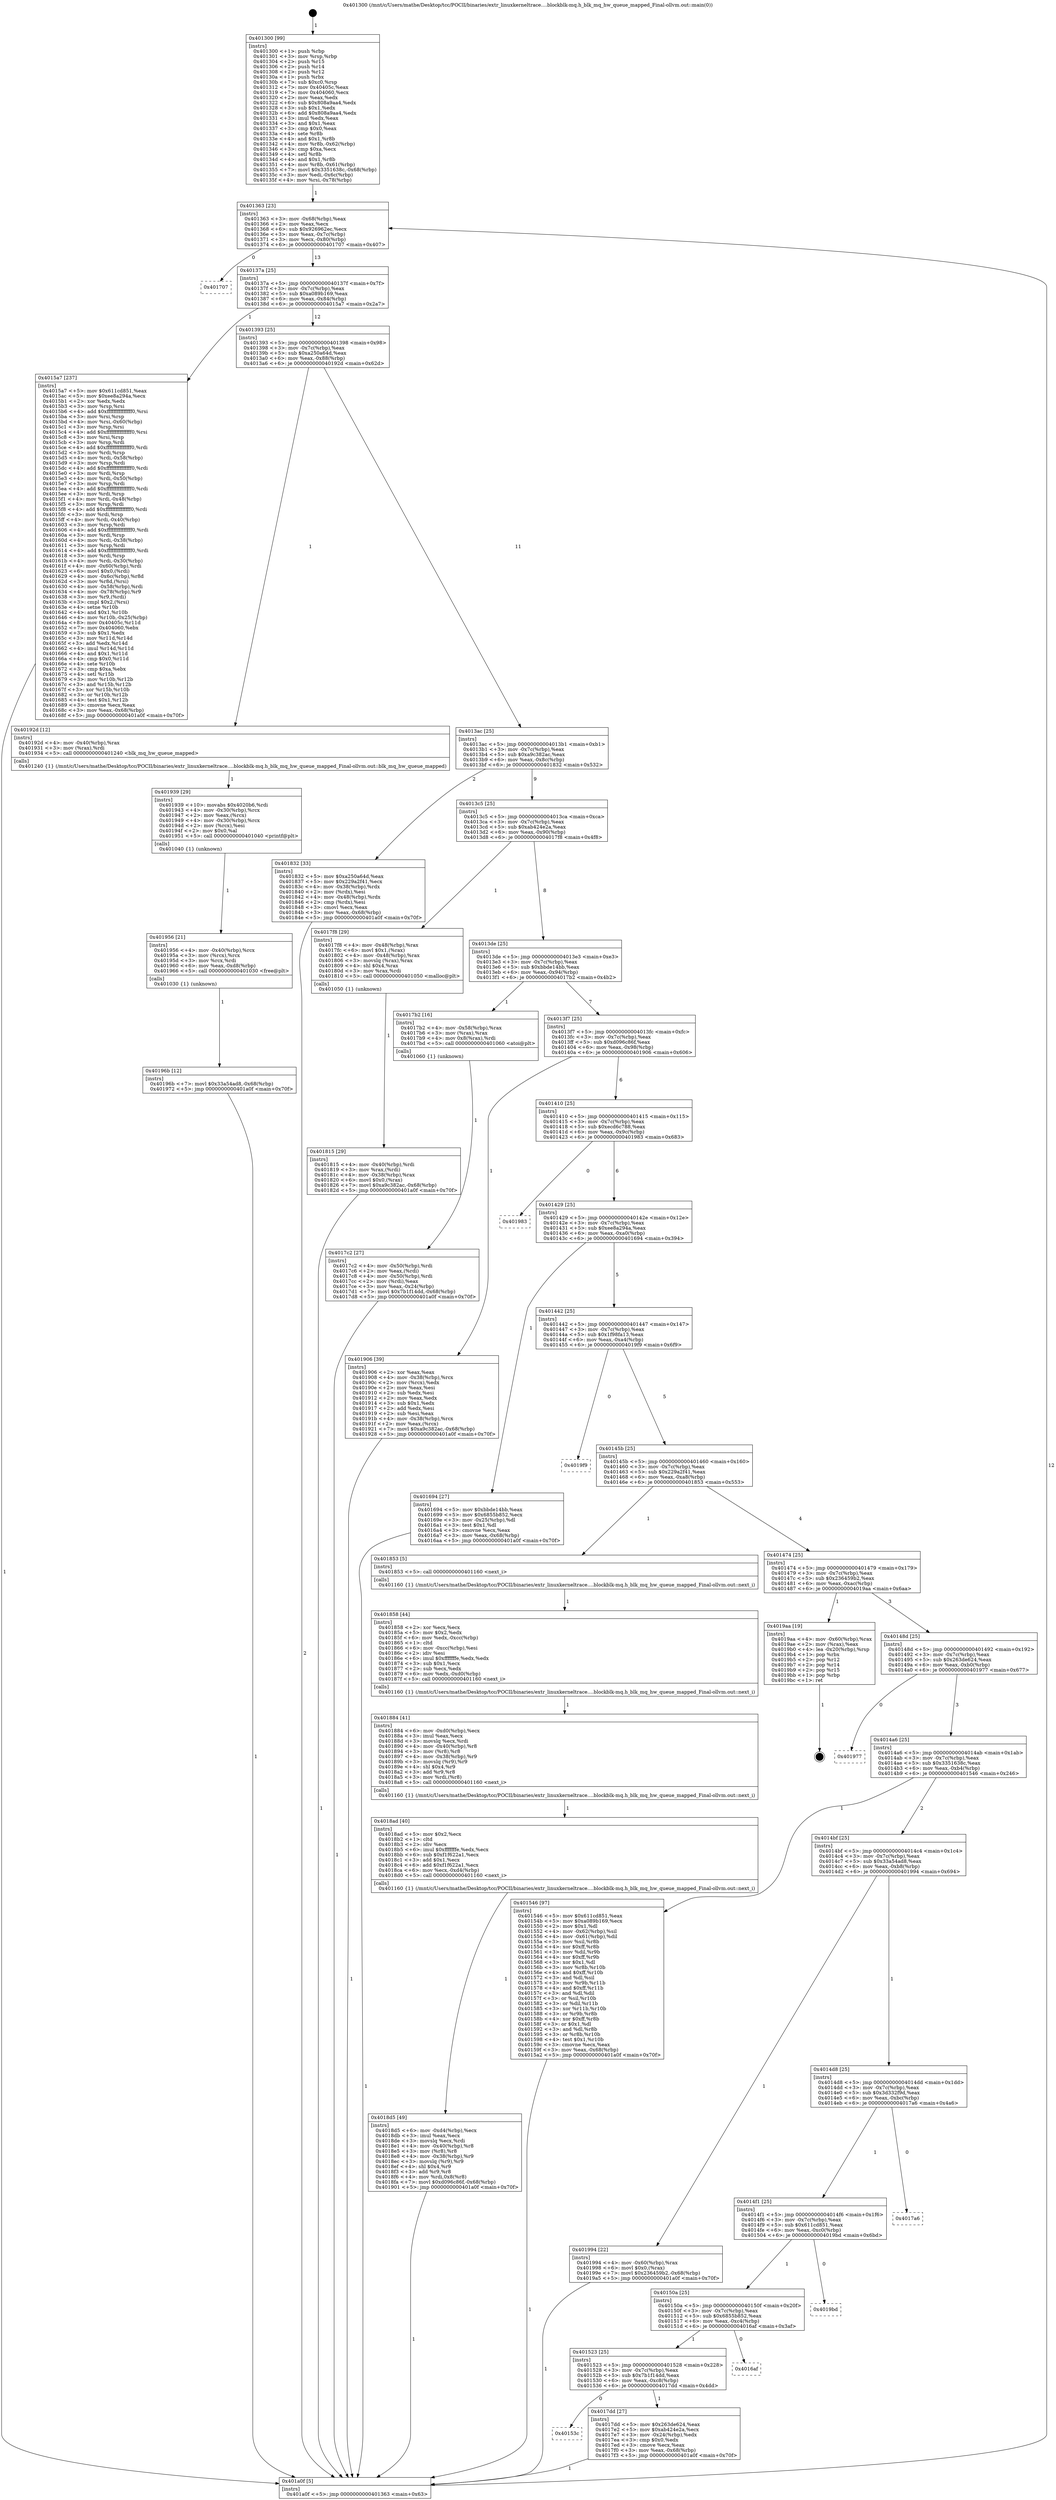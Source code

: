 digraph "0x401300" {
  label = "0x401300 (/mnt/c/Users/mathe/Desktop/tcc/POCII/binaries/extr_linuxkerneltrace....blockblk-mq.h_blk_mq_hw_queue_mapped_Final-ollvm.out::main(0))"
  labelloc = "t"
  node[shape=record]

  Entry [label="",width=0.3,height=0.3,shape=circle,fillcolor=black,style=filled]
  "0x401363" [label="{
     0x401363 [23]\l
     | [instrs]\l
     &nbsp;&nbsp;0x401363 \<+3\>: mov -0x68(%rbp),%eax\l
     &nbsp;&nbsp;0x401366 \<+2\>: mov %eax,%ecx\l
     &nbsp;&nbsp;0x401368 \<+6\>: sub $0x926962ec,%ecx\l
     &nbsp;&nbsp;0x40136e \<+3\>: mov %eax,-0x7c(%rbp)\l
     &nbsp;&nbsp;0x401371 \<+3\>: mov %ecx,-0x80(%rbp)\l
     &nbsp;&nbsp;0x401374 \<+6\>: je 0000000000401707 \<main+0x407\>\l
  }"]
  "0x401707" [label="{
     0x401707\l
  }", style=dashed]
  "0x40137a" [label="{
     0x40137a [25]\l
     | [instrs]\l
     &nbsp;&nbsp;0x40137a \<+5\>: jmp 000000000040137f \<main+0x7f\>\l
     &nbsp;&nbsp;0x40137f \<+3\>: mov -0x7c(%rbp),%eax\l
     &nbsp;&nbsp;0x401382 \<+5\>: sub $0xa089b169,%eax\l
     &nbsp;&nbsp;0x401387 \<+6\>: mov %eax,-0x84(%rbp)\l
     &nbsp;&nbsp;0x40138d \<+6\>: je 00000000004015a7 \<main+0x2a7\>\l
  }"]
  Exit [label="",width=0.3,height=0.3,shape=circle,fillcolor=black,style=filled,peripheries=2]
  "0x4015a7" [label="{
     0x4015a7 [237]\l
     | [instrs]\l
     &nbsp;&nbsp;0x4015a7 \<+5\>: mov $0x611cd851,%eax\l
     &nbsp;&nbsp;0x4015ac \<+5\>: mov $0xee8a294a,%ecx\l
     &nbsp;&nbsp;0x4015b1 \<+2\>: xor %edx,%edx\l
     &nbsp;&nbsp;0x4015b3 \<+3\>: mov %rsp,%rsi\l
     &nbsp;&nbsp;0x4015b6 \<+4\>: add $0xfffffffffffffff0,%rsi\l
     &nbsp;&nbsp;0x4015ba \<+3\>: mov %rsi,%rsp\l
     &nbsp;&nbsp;0x4015bd \<+4\>: mov %rsi,-0x60(%rbp)\l
     &nbsp;&nbsp;0x4015c1 \<+3\>: mov %rsp,%rsi\l
     &nbsp;&nbsp;0x4015c4 \<+4\>: add $0xfffffffffffffff0,%rsi\l
     &nbsp;&nbsp;0x4015c8 \<+3\>: mov %rsi,%rsp\l
     &nbsp;&nbsp;0x4015cb \<+3\>: mov %rsp,%rdi\l
     &nbsp;&nbsp;0x4015ce \<+4\>: add $0xfffffffffffffff0,%rdi\l
     &nbsp;&nbsp;0x4015d2 \<+3\>: mov %rdi,%rsp\l
     &nbsp;&nbsp;0x4015d5 \<+4\>: mov %rdi,-0x58(%rbp)\l
     &nbsp;&nbsp;0x4015d9 \<+3\>: mov %rsp,%rdi\l
     &nbsp;&nbsp;0x4015dc \<+4\>: add $0xfffffffffffffff0,%rdi\l
     &nbsp;&nbsp;0x4015e0 \<+3\>: mov %rdi,%rsp\l
     &nbsp;&nbsp;0x4015e3 \<+4\>: mov %rdi,-0x50(%rbp)\l
     &nbsp;&nbsp;0x4015e7 \<+3\>: mov %rsp,%rdi\l
     &nbsp;&nbsp;0x4015ea \<+4\>: add $0xfffffffffffffff0,%rdi\l
     &nbsp;&nbsp;0x4015ee \<+3\>: mov %rdi,%rsp\l
     &nbsp;&nbsp;0x4015f1 \<+4\>: mov %rdi,-0x48(%rbp)\l
     &nbsp;&nbsp;0x4015f5 \<+3\>: mov %rsp,%rdi\l
     &nbsp;&nbsp;0x4015f8 \<+4\>: add $0xfffffffffffffff0,%rdi\l
     &nbsp;&nbsp;0x4015fc \<+3\>: mov %rdi,%rsp\l
     &nbsp;&nbsp;0x4015ff \<+4\>: mov %rdi,-0x40(%rbp)\l
     &nbsp;&nbsp;0x401603 \<+3\>: mov %rsp,%rdi\l
     &nbsp;&nbsp;0x401606 \<+4\>: add $0xfffffffffffffff0,%rdi\l
     &nbsp;&nbsp;0x40160a \<+3\>: mov %rdi,%rsp\l
     &nbsp;&nbsp;0x40160d \<+4\>: mov %rdi,-0x38(%rbp)\l
     &nbsp;&nbsp;0x401611 \<+3\>: mov %rsp,%rdi\l
     &nbsp;&nbsp;0x401614 \<+4\>: add $0xfffffffffffffff0,%rdi\l
     &nbsp;&nbsp;0x401618 \<+3\>: mov %rdi,%rsp\l
     &nbsp;&nbsp;0x40161b \<+4\>: mov %rdi,-0x30(%rbp)\l
     &nbsp;&nbsp;0x40161f \<+4\>: mov -0x60(%rbp),%rdi\l
     &nbsp;&nbsp;0x401623 \<+6\>: movl $0x0,(%rdi)\l
     &nbsp;&nbsp;0x401629 \<+4\>: mov -0x6c(%rbp),%r8d\l
     &nbsp;&nbsp;0x40162d \<+3\>: mov %r8d,(%rsi)\l
     &nbsp;&nbsp;0x401630 \<+4\>: mov -0x58(%rbp),%rdi\l
     &nbsp;&nbsp;0x401634 \<+4\>: mov -0x78(%rbp),%r9\l
     &nbsp;&nbsp;0x401638 \<+3\>: mov %r9,(%rdi)\l
     &nbsp;&nbsp;0x40163b \<+3\>: cmpl $0x2,(%rsi)\l
     &nbsp;&nbsp;0x40163e \<+4\>: setne %r10b\l
     &nbsp;&nbsp;0x401642 \<+4\>: and $0x1,%r10b\l
     &nbsp;&nbsp;0x401646 \<+4\>: mov %r10b,-0x25(%rbp)\l
     &nbsp;&nbsp;0x40164a \<+8\>: mov 0x40405c,%r11d\l
     &nbsp;&nbsp;0x401652 \<+7\>: mov 0x404060,%ebx\l
     &nbsp;&nbsp;0x401659 \<+3\>: sub $0x1,%edx\l
     &nbsp;&nbsp;0x40165c \<+3\>: mov %r11d,%r14d\l
     &nbsp;&nbsp;0x40165f \<+3\>: add %edx,%r14d\l
     &nbsp;&nbsp;0x401662 \<+4\>: imul %r14d,%r11d\l
     &nbsp;&nbsp;0x401666 \<+4\>: and $0x1,%r11d\l
     &nbsp;&nbsp;0x40166a \<+4\>: cmp $0x0,%r11d\l
     &nbsp;&nbsp;0x40166e \<+4\>: sete %r10b\l
     &nbsp;&nbsp;0x401672 \<+3\>: cmp $0xa,%ebx\l
     &nbsp;&nbsp;0x401675 \<+4\>: setl %r15b\l
     &nbsp;&nbsp;0x401679 \<+3\>: mov %r10b,%r12b\l
     &nbsp;&nbsp;0x40167c \<+3\>: and %r15b,%r12b\l
     &nbsp;&nbsp;0x40167f \<+3\>: xor %r15b,%r10b\l
     &nbsp;&nbsp;0x401682 \<+3\>: or %r10b,%r12b\l
     &nbsp;&nbsp;0x401685 \<+4\>: test $0x1,%r12b\l
     &nbsp;&nbsp;0x401689 \<+3\>: cmovne %ecx,%eax\l
     &nbsp;&nbsp;0x40168c \<+3\>: mov %eax,-0x68(%rbp)\l
     &nbsp;&nbsp;0x40168f \<+5\>: jmp 0000000000401a0f \<main+0x70f\>\l
  }"]
  "0x401393" [label="{
     0x401393 [25]\l
     | [instrs]\l
     &nbsp;&nbsp;0x401393 \<+5\>: jmp 0000000000401398 \<main+0x98\>\l
     &nbsp;&nbsp;0x401398 \<+3\>: mov -0x7c(%rbp),%eax\l
     &nbsp;&nbsp;0x40139b \<+5\>: sub $0xa250a64d,%eax\l
     &nbsp;&nbsp;0x4013a0 \<+6\>: mov %eax,-0x88(%rbp)\l
     &nbsp;&nbsp;0x4013a6 \<+6\>: je 000000000040192d \<main+0x62d\>\l
  }"]
  "0x40196b" [label="{
     0x40196b [12]\l
     | [instrs]\l
     &nbsp;&nbsp;0x40196b \<+7\>: movl $0x33a54ad8,-0x68(%rbp)\l
     &nbsp;&nbsp;0x401972 \<+5\>: jmp 0000000000401a0f \<main+0x70f\>\l
  }"]
  "0x40192d" [label="{
     0x40192d [12]\l
     | [instrs]\l
     &nbsp;&nbsp;0x40192d \<+4\>: mov -0x40(%rbp),%rax\l
     &nbsp;&nbsp;0x401931 \<+3\>: mov (%rax),%rdi\l
     &nbsp;&nbsp;0x401934 \<+5\>: call 0000000000401240 \<blk_mq_hw_queue_mapped\>\l
     | [calls]\l
     &nbsp;&nbsp;0x401240 \{1\} (/mnt/c/Users/mathe/Desktop/tcc/POCII/binaries/extr_linuxkerneltrace....blockblk-mq.h_blk_mq_hw_queue_mapped_Final-ollvm.out::blk_mq_hw_queue_mapped)\l
  }"]
  "0x4013ac" [label="{
     0x4013ac [25]\l
     | [instrs]\l
     &nbsp;&nbsp;0x4013ac \<+5\>: jmp 00000000004013b1 \<main+0xb1\>\l
     &nbsp;&nbsp;0x4013b1 \<+3\>: mov -0x7c(%rbp),%eax\l
     &nbsp;&nbsp;0x4013b4 \<+5\>: sub $0xa9c382ac,%eax\l
     &nbsp;&nbsp;0x4013b9 \<+6\>: mov %eax,-0x8c(%rbp)\l
     &nbsp;&nbsp;0x4013bf \<+6\>: je 0000000000401832 \<main+0x532\>\l
  }"]
  "0x401956" [label="{
     0x401956 [21]\l
     | [instrs]\l
     &nbsp;&nbsp;0x401956 \<+4\>: mov -0x40(%rbp),%rcx\l
     &nbsp;&nbsp;0x40195a \<+3\>: mov (%rcx),%rcx\l
     &nbsp;&nbsp;0x40195d \<+3\>: mov %rcx,%rdi\l
     &nbsp;&nbsp;0x401960 \<+6\>: mov %eax,-0xd8(%rbp)\l
     &nbsp;&nbsp;0x401966 \<+5\>: call 0000000000401030 \<free@plt\>\l
     | [calls]\l
     &nbsp;&nbsp;0x401030 \{1\} (unknown)\l
  }"]
  "0x401832" [label="{
     0x401832 [33]\l
     | [instrs]\l
     &nbsp;&nbsp;0x401832 \<+5\>: mov $0xa250a64d,%eax\l
     &nbsp;&nbsp;0x401837 \<+5\>: mov $0x229a2f41,%ecx\l
     &nbsp;&nbsp;0x40183c \<+4\>: mov -0x38(%rbp),%rdx\l
     &nbsp;&nbsp;0x401840 \<+2\>: mov (%rdx),%esi\l
     &nbsp;&nbsp;0x401842 \<+4\>: mov -0x48(%rbp),%rdx\l
     &nbsp;&nbsp;0x401846 \<+2\>: cmp (%rdx),%esi\l
     &nbsp;&nbsp;0x401848 \<+3\>: cmovl %ecx,%eax\l
     &nbsp;&nbsp;0x40184b \<+3\>: mov %eax,-0x68(%rbp)\l
     &nbsp;&nbsp;0x40184e \<+5\>: jmp 0000000000401a0f \<main+0x70f\>\l
  }"]
  "0x4013c5" [label="{
     0x4013c5 [25]\l
     | [instrs]\l
     &nbsp;&nbsp;0x4013c5 \<+5\>: jmp 00000000004013ca \<main+0xca\>\l
     &nbsp;&nbsp;0x4013ca \<+3\>: mov -0x7c(%rbp),%eax\l
     &nbsp;&nbsp;0x4013cd \<+5\>: sub $0xab424e2a,%eax\l
     &nbsp;&nbsp;0x4013d2 \<+6\>: mov %eax,-0x90(%rbp)\l
     &nbsp;&nbsp;0x4013d8 \<+6\>: je 00000000004017f8 \<main+0x4f8\>\l
  }"]
  "0x401939" [label="{
     0x401939 [29]\l
     | [instrs]\l
     &nbsp;&nbsp;0x401939 \<+10\>: movabs $0x4020b6,%rdi\l
     &nbsp;&nbsp;0x401943 \<+4\>: mov -0x30(%rbp),%rcx\l
     &nbsp;&nbsp;0x401947 \<+2\>: mov %eax,(%rcx)\l
     &nbsp;&nbsp;0x401949 \<+4\>: mov -0x30(%rbp),%rcx\l
     &nbsp;&nbsp;0x40194d \<+2\>: mov (%rcx),%esi\l
     &nbsp;&nbsp;0x40194f \<+2\>: mov $0x0,%al\l
     &nbsp;&nbsp;0x401951 \<+5\>: call 0000000000401040 \<printf@plt\>\l
     | [calls]\l
     &nbsp;&nbsp;0x401040 \{1\} (unknown)\l
  }"]
  "0x4017f8" [label="{
     0x4017f8 [29]\l
     | [instrs]\l
     &nbsp;&nbsp;0x4017f8 \<+4\>: mov -0x48(%rbp),%rax\l
     &nbsp;&nbsp;0x4017fc \<+6\>: movl $0x1,(%rax)\l
     &nbsp;&nbsp;0x401802 \<+4\>: mov -0x48(%rbp),%rax\l
     &nbsp;&nbsp;0x401806 \<+3\>: movslq (%rax),%rax\l
     &nbsp;&nbsp;0x401809 \<+4\>: shl $0x4,%rax\l
     &nbsp;&nbsp;0x40180d \<+3\>: mov %rax,%rdi\l
     &nbsp;&nbsp;0x401810 \<+5\>: call 0000000000401050 \<malloc@plt\>\l
     | [calls]\l
     &nbsp;&nbsp;0x401050 \{1\} (unknown)\l
  }"]
  "0x4013de" [label="{
     0x4013de [25]\l
     | [instrs]\l
     &nbsp;&nbsp;0x4013de \<+5\>: jmp 00000000004013e3 \<main+0xe3\>\l
     &nbsp;&nbsp;0x4013e3 \<+3\>: mov -0x7c(%rbp),%eax\l
     &nbsp;&nbsp;0x4013e6 \<+5\>: sub $0xbbde14bb,%eax\l
     &nbsp;&nbsp;0x4013eb \<+6\>: mov %eax,-0x94(%rbp)\l
     &nbsp;&nbsp;0x4013f1 \<+6\>: je 00000000004017b2 \<main+0x4b2\>\l
  }"]
  "0x4018d5" [label="{
     0x4018d5 [49]\l
     | [instrs]\l
     &nbsp;&nbsp;0x4018d5 \<+6\>: mov -0xd4(%rbp),%ecx\l
     &nbsp;&nbsp;0x4018db \<+3\>: imul %eax,%ecx\l
     &nbsp;&nbsp;0x4018de \<+3\>: movslq %ecx,%rdi\l
     &nbsp;&nbsp;0x4018e1 \<+4\>: mov -0x40(%rbp),%r8\l
     &nbsp;&nbsp;0x4018e5 \<+3\>: mov (%r8),%r8\l
     &nbsp;&nbsp;0x4018e8 \<+4\>: mov -0x38(%rbp),%r9\l
     &nbsp;&nbsp;0x4018ec \<+3\>: movslq (%r9),%r9\l
     &nbsp;&nbsp;0x4018ef \<+4\>: shl $0x4,%r9\l
     &nbsp;&nbsp;0x4018f3 \<+3\>: add %r9,%r8\l
     &nbsp;&nbsp;0x4018f6 \<+4\>: mov %rdi,0x8(%r8)\l
     &nbsp;&nbsp;0x4018fa \<+7\>: movl $0xd096c86f,-0x68(%rbp)\l
     &nbsp;&nbsp;0x401901 \<+5\>: jmp 0000000000401a0f \<main+0x70f\>\l
  }"]
  "0x4017b2" [label="{
     0x4017b2 [16]\l
     | [instrs]\l
     &nbsp;&nbsp;0x4017b2 \<+4\>: mov -0x58(%rbp),%rax\l
     &nbsp;&nbsp;0x4017b6 \<+3\>: mov (%rax),%rax\l
     &nbsp;&nbsp;0x4017b9 \<+4\>: mov 0x8(%rax),%rdi\l
     &nbsp;&nbsp;0x4017bd \<+5\>: call 0000000000401060 \<atoi@plt\>\l
     | [calls]\l
     &nbsp;&nbsp;0x401060 \{1\} (unknown)\l
  }"]
  "0x4013f7" [label="{
     0x4013f7 [25]\l
     | [instrs]\l
     &nbsp;&nbsp;0x4013f7 \<+5\>: jmp 00000000004013fc \<main+0xfc\>\l
     &nbsp;&nbsp;0x4013fc \<+3\>: mov -0x7c(%rbp),%eax\l
     &nbsp;&nbsp;0x4013ff \<+5\>: sub $0xd096c86f,%eax\l
     &nbsp;&nbsp;0x401404 \<+6\>: mov %eax,-0x98(%rbp)\l
     &nbsp;&nbsp;0x40140a \<+6\>: je 0000000000401906 \<main+0x606\>\l
  }"]
  "0x4018ad" [label="{
     0x4018ad [40]\l
     | [instrs]\l
     &nbsp;&nbsp;0x4018ad \<+5\>: mov $0x2,%ecx\l
     &nbsp;&nbsp;0x4018b2 \<+1\>: cltd\l
     &nbsp;&nbsp;0x4018b3 \<+2\>: idiv %ecx\l
     &nbsp;&nbsp;0x4018b5 \<+6\>: imul $0xfffffffe,%edx,%ecx\l
     &nbsp;&nbsp;0x4018bb \<+6\>: sub $0xf1f622a1,%ecx\l
     &nbsp;&nbsp;0x4018c1 \<+3\>: add $0x1,%ecx\l
     &nbsp;&nbsp;0x4018c4 \<+6\>: add $0xf1f622a1,%ecx\l
     &nbsp;&nbsp;0x4018ca \<+6\>: mov %ecx,-0xd4(%rbp)\l
     &nbsp;&nbsp;0x4018d0 \<+5\>: call 0000000000401160 \<next_i\>\l
     | [calls]\l
     &nbsp;&nbsp;0x401160 \{1\} (/mnt/c/Users/mathe/Desktop/tcc/POCII/binaries/extr_linuxkerneltrace....blockblk-mq.h_blk_mq_hw_queue_mapped_Final-ollvm.out::next_i)\l
  }"]
  "0x401906" [label="{
     0x401906 [39]\l
     | [instrs]\l
     &nbsp;&nbsp;0x401906 \<+2\>: xor %eax,%eax\l
     &nbsp;&nbsp;0x401908 \<+4\>: mov -0x38(%rbp),%rcx\l
     &nbsp;&nbsp;0x40190c \<+2\>: mov (%rcx),%edx\l
     &nbsp;&nbsp;0x40190e \<+2\>: mov %eax,%esi\l
     &nbsp;&nbsp;0x401910 \<+2\>: sub %edx,%esi\l
     &nbsp;&nbsp;0x401912 \<+2\>: mov %eax,%edx\l
     &nbsp;&nbsp;0x401914 \<+3\>: sub $0x1,%edx\l
     &nbsp;&nbsp;0x401917 \<+2\>: add %edx,%esi\l
     &nbsp;&nbsp;0x401919 \<+2\>: sub %esi,%eax\l
     &nbsp;&nbsp;0x40191b \<+4\>: mov -0x38(%rbp),%rcx\l
     &nbsp;&nbsp;0x40191f \<+2\>: mov %eax,(%rcx)\l
     &nbsp;&nbsp;0x401921 \<+7\>: movl $0xa9c382ac,-0x68(%rbp)\l
     &nbsp;&nbsp;0x401928 \<+5\>: jmp 0000000000401a0f \<main+0x70f\>\l
  }"]
  "0x401410" [label="{
     0x401410 [25]\l
     | [instrs]\l
     &nbsp;&nbsp;0x401410 \<+5\>: jmp 0000000000401415 \<main+0x115\>\l
     &nbsp;&nbsp;0x401415 \<+3\>: mov -0x7c(%rbp),%eax\l
     &nbsp;&nbsp;0x401418 \<+5\>: sub $0xecd6c788,%eax\l
     &nbsp;&nbsp;0x40141d \<+6\>: mov %eax,-0x9c(%rbp)\l
     &nbsp;&nbsp;0x401423 \<+6\>: je 0000000000401983 \<main+0x683\>\l
  }"]
  "0x401884" [label="{
     0x401884 [41]\l
     | [instrs]\l
     &nbsp;&nbsp;0x401884 \<+6\>: mov -0xd0(%rbp),%ecx\l
     &nbsp;&nbsp;0x40188a \<+3\>: imul %eax,%ecx\l
     &nbsp;&nbsp;0x40188d \<+3\>: movslq %ecx,%rdi\l
     &nbsp;&nbsp;0x401890 \<+4\>: mov -0x40(%rbp),%r8\l
     &nbsp;&nbsp;0x401894 \<+3\>: mov (%r8),%r8\l
     &nbsp;&nbsp;0x401897 \<+4\>: mov -0x38(%rbp),%r9\l
     &nbsp;&nbsp;0x40189b \<+3\>: movslq (%r9),%r9\l
     &nbsp;&nbsp;0x40189e \<+4\>: shl $0x4,%r9\l
     &nbsp;&nbsp;0x4018a2 \<+3\>: add %r9,%r8\l
     &nbsp;&nbsp;0x4018a5 \<+3\>: mov %rdi,(%r8)\l
     &nbsp;&nbsp;0x4018a8 \<+5\>: call 0000000000401160 \<next_i\>\l
     | [calls]\l
     &nbsp;&nbsp;0x401160 \{1\} (/mnt/c/Users/mathe/Desktop/tcc/POCII/binaries/extr_linuxkerneltrace....blockblk-mq.h_blk_mq_hw_queue_mapped_Final-ollvm.out::next_i)\l
  }"]
  "0x401983" [label="{
     0x401983\l
  }", style=dashed]
  "0x401429" [label="{
     0x401429 [25]\l
     | [instrs]\l
     &nbsp;&nbsp;0x401429 \<+5\>: jmp 000000000040142e \<main+0x12e\>\l
     &nbsp;&nbsp;0x40142e \<+3\>: mov -0x7c(%rbp),%eax\l
     &nbsp;&nbsp;0x401431 \<+5\>: sub $0xee8a294a,%eax\l
     &nbsp;&nbsp;0x401436 \<+6\>: mov %eax,-0xa0(%rbp)\l
     &nbsp;&nbsp;0x40143c \<+6\>: je 0000000000401694 \<main+0x394\>\l
  }"]
  "0x401858" [label="{
     0x401858 [44]\l
     | [instrs]\l
     &nbsp;&nbsp;0x401858 \<+2\>: xor %ecx,%ecx\l
     &nbsp;&nbsp;0x40185a \<+5\>: mov $0x2,%edx\l
     &nbsp;&nbsp;0x40185f \<+6\>: mov %edx,-0xcc(%rbp)\l
     &nbsp;&nbsp;0x401865 \<+1\>: cltd\l
     &nbsp;&nbsp;0x401866 \<+6\>: mov -0xcc(%rbp),%esi\l
     &nbsp;&nbsp;0x40186c \<+2\>: idiv %esi\l
     &nbsp;&nbsp;0x40186e \<+6\>: imul $0xfffffffe,%edx,%edx\l
     &nbsp;&nbsp;0x401874 \<+3\>: sub $0x1,%ecx\l
     &nbsp;&nbsp;0x401877 \<+2\>: sub %ecx,%edx\l
     &nbsp;&nbsp;0x401879 \<+6\>: mov %edx,-0xd0(%rbp)\l
     &nbsp;&nbsp;0x40187f \<+5\>: call 0000000000401160 \<next_i\>\l
     | [calls]\l
     &nbsp;&nbsp;0x401160 \{1\} (/mnt/c/Users/mathe/Desktop/tcc/POCII/binaries/extr_linuxkerneltrace....blockblk-mq.h_blk_mq_hw_queue_mapped_Final-ollvm.out::next_i)\l
  }"]
  "0x401694" [label="{
     0x401694 [27]\l
     | [instrs]\l
     &nbsp;&nbsp;0x401694 \<+5\>: mov $0xbbde14bb,%eax\l
     &nbsp;&nbsp;0x401699 \<+5\>: mov $0x6855b852,%ecx\l
     &nbsp;&nbsp;0x40169e \<+3\>: mov -0x25(%rbp),%dl\l
     &nbsp;&nbsp;0x4016a1 \<+3\>: test $0x1,%dl\l
     &nbsp;&nbsp;0x4016a4 \<+3\>: cmovne %ecx,%eax\l
     &nbsp;&nbsp;0x4016a7 \<+3\>: mov %eax,-0x68(%rbp)\l
     &nbsp;&nbsp;0x4016aa \<+5\>: jmp 0000000000401a0f \<main+0x70f\>\l
  }"]
  "0x401442" [label="{
     0x401442 [25]\l
     | [instrs]\l
     &nbsp;&nbsp;0x401442 \<+5\>: jmp 0000000000401447 \<main+0x147\>\l
     &nbsp;&nbsp;0x401447 \<+3\>: mov -0x7c(%rbp),%eax\l
     &nbsp;&nbsp;0x40144a \<+5\>: sub $0x1f98fa13,%eax\l
     &nbsp;&nbsp;0x40144f \<+6\>: mov %eax,-0xa4(%rbp)\l
     &nbsp;&nbsp;0x401455 \<+6\>: je 00000000004019f9 \<main+0x6f9\>\l
  }"]
  "0x401815" [label="{
     0x401815 [29]\l
     | [instrs]\l
     &nbsp;&nbsp;0x401815 \<+4\>: mov -0x40(%rbp),%rdi\l
     &nbsp;&nbsp;0x401819 \<+3\>: mov %rax,(%rdi)\l
     &nbsp;&nbsp;0x40181c \<+4\>: mov -0x38(%rbp),%rax\l
     &nbsp;&nbsp;0x401820 \<+6\>: movl $0x0,(%rax)\l
     &nbsp;&nbsp;0x401826 \<+7\>: movl $0xa9c382ac,-0x68(%rbp)\l
     &nbsp;&nbsp;0x40182d \<+5\>: jmp 0000000000401a0f \<main+0x70f\>\l
  }"]
  "0x4019f9" [label="{
     0x4019f9\l
  }", style=dashed]
  "0x40145b" [label="{
     0x40145b [25]\l
     | [instrs]\l
     &nbsp;&nbsp;0x40145b \<+5\>: jmp 0000000000401460 \<main+0x160\>\l
     &nbsp;&nbsp;0x401460 \<+3\>: mov -0x7c(%rbp),%eax\l
     &nbsp;&nbsp;0x401463 \<+5\>: sub $0x229a2f41,%eax\l
     &nbsp;&nbsp;0x401468 \<+6\>: mov %eax,-0xa8(%rbp)\l
     &nbsp;&nbsp;0x40146e \<+6\>: je 0000000000401853 \<main+0x553\>\l
  }"]
  "0x40153c" [label="{
     0x40153c\l
  }", style=dashed]
  "0x401853" [label="{
     0x401853 [5]\l
     | [instrs]\l
     &nbsp;&nbsp;0x401853 \<+5\>: call 0000000000401160 \<next_i\>\l
     | [calls]\l
     &nbsp;&nbsp;0x401160 \{1\} (/mnt/c/Users/mathe/Desktop/tcc/POCII/binaries/extr_linuxkerneltrace....blockblk-mq.h_blk_mq_hw_queue_mapped_Final-ollvm.out::next_i)\l
  }"]
  "0x401474" [label="{
     0x401474 [25]\l
     | [instrs]\l
     &nbsp;&nbsp;0x401474 \<+5\>: jmp 0000000000401479 \<main+0x179\>\l
     &nbsp;&nbsp;0x401479 \<+3\>: mov -0x7c(%rbp),%eax\l
     &nbsp;&nbsp;0x40147c \<+5\>: sub $0x236459b2,%eax\l
     &nbsp;&nbsp;0x401481 \<+6\>: mov %eax,-0xac(%rbp)\l
     &nbsp;&nbsp;0x401487 \<+6\>: je 00000000004019aa \<main+0x6aa\>\l
  }"]
  "0x4017dd" [label="{
     0x4017dd [27]\l
     | [instrs]\l
     &nbsp;&nbsp;0x4017dd \<+5\>: mov $0x263de624,%eax\l
     &nbsp;&nbsp;0x4017e2 \<+5\>: mov $0xab424e2a,%ecx\l
     &nbsp;&nbsp;0x4017e7 \<+3\>: mov -0x24(%rbp),%edx\l
     &nbsp;&nbsp;0x4017ea \<+3\>: cmp $0x0,%edx\l
     &nbsp;&nbsp;0x4017ed \<+3\>: cmove %ecx,%eax\l
     &nbsp;&nbsp;0x4017f0 \<+3\>: mov %eax,-0x68(%rbp)\l
     &nbsp;&nbsp;0x4017f3 \<+5\>: jmp 0000000000401a0f \<main+0x70f\>\l
  }"]
  "0x4019aa" [label="{
     0x4019aa [19]\l
     | [instrs]\l
     &nbsp;&nbsp;0x4019aa \<+4\>: mov -0x60(%rbp),%rax\l
     &nbsp;&nbsp;0x4019ae \<+2\>: mov (%rax),%eax\l
     &nbsp;&nbsp;0x4019b0 \<+4\>: lea -0x20(%rbp),%rsp\l
     &nbsp;&nbsp;0x4019b4 \<+1\>: pop %rbx\l
     &nbsp;&nbsp;0x4019b5 \<+2\>: pop %r12\l
     &nbsp;&nbsp;0x4019b7 \<+2\>: pop %r14\l
     &nbsp;&nbsp;0x4019b9 \<+2\>: pop %r15\l
     &nbsp;&nbsp;0x4019bb \<+1\>: pop %rbp\l
     &nbsp;&nbsp;0x4019bc \<+1\>: ret\l
  }"]
  "0x40148d" [label="{
     0x40148d [25]\l
     | [instrs]\l
     &nbsp;&nbsp;0x40148d \<+5\>: jmp 0000000000401492 \<main+0x192\>\l
     &nbsp;&nbsp;0x401492 \<+3\>: mov -0x7c(%rbp),%eax\l
     &nbsp;&nbsp;0x401495 \<+5\>: sub $0x263de624,%eax\l
     &nbsp;&nbsp;0x40149a \<+6\>: mov %eax,-0xb0(%rbp)\l
     &nbsp;&nbsp;0x4014a0 \<+6\>: je 0000000000401977 \<main+0x677\>\l
  }"]
  "0x401523" [label="{
     0x401523 [25]\l
     | [instrs]\l
     &nbsp;&nbsp;0x401523 \<+5\>: jmp 0000000000401528 \<main+0x228\>\l
     &nbsp;&nbsp;0x401528 \<+3\>: mov -0x7c(%rbp),%eax\l
     &nbsp;&nbsp;0x40152b \<+5\>: sub $0x7b1f14dd,%eax\l
     &nbsp;&nbsp;0x401530 \<+6\>: mov %eax,-0xc8(%rbp)\l
     &nbsp;&nbsp;0x401536 \<+6\>: je 00000000004017dd \<main+0x4dd\>\l
  }"]
  "0x401977" [label="{
     0x401977\l
  }", style=dashed]
  "0x4014a6" [label="{
     0x4014a6 [25]\l
     | [instrs]\l
     &nbsp;&nbsp;0x4014a6 \<+5\>: jmp 00000000004014ab \<main+0x1ab\>\l
     &nbsp;&nbsp;0x4014ab \<+3\>: mov -0x7c(%rbp),%eax\l
     &nbsp;&nbsp;0x4014ae \<+5\>: sub $0x3351638c,%eax\l
     &nbsp;&nbsp;0x4014b3 \<+6\>: mov %eax,-0xb4(%rbp)\l
     &nbsp;&nbsp;0x4014b9 \<+6\>: je 0000000000401546 \<main+0x246\>\l
  }"]
  "0x4016af" [label="{
     0x4016af\l
  }", style=dashed]
  "0x401546" [label="{
     0x401546 [97]\l
     | [instrs]\l
     &nbsp;&nbsp;0x401546 \<+5\>: mov $0x611cd851,%eax\l
     &nbsp;&nbsp;0x40154b \<+5\>: mov $0xa089b169,%ecx\l
     &nbsp;&nbsp;0x401550 \<+2\>: mov $0x1,%dl\l
     &nbsp;&nbsp;0x401552 \<+4\>: mov -0x62(%rbp),%sil\l
     &nbsp;&nbsp;0x401556 \<+4\>: mov -0x61(%rbp),%dil\l
     &nbsp;&nbsp;0x40155a \<+3\>: mov %sil,%r8b\l
     &nbsp;&nbsp;0x40155d \<+4\>: xor $0xff,%r8b\l
     &nbsp;&nbsp;0x401561 \<+3\>: mov %dil,%r9b\l
     &nbsp;&nbsp;0x401564 \<+4\>: xor $0xff,%r9b\l
     &nbsp;&nbsp;0x401568 \<+3\>: xor $0x1,%dl\l
     &nbsp;&nbsp;0x40156b \<+3\>: mov %r8b,%r10b\l
     &nbsp;&nbsp;0x40156e \<+4\>: and $0xff,%r10b\l
     &nbsp;&nbsp;0x401572 \<+3\>: and %dl,%sil\l
     &nbsp;&nbsp;0x401575 \<+3\>: mov %r9b,%r11b\l
     &nbsp;&nbsp;0x401578 \<+4\>: and $0xff,%r11b\l
     &nbsp;&nbsp;0x40157c \<+3\>: and %dl,%dil\l
     &nbsp;&nbsp;0x40157f \<+3\>: or %sil,%r10b\l
     &nbsp;&nbsp;0x401582 \<+3\>: or %dil,%r11b\l
     &nbsp;&nbsp;0x401585 \<+3\>: xor %r11b,%r10b\l
     &nbsp;&nbsp;0x401588 \<+3\>: or %r9b,%r8b\l
     &nbsp;&nbsp;0x40158b \<+4\>: xor $0xff,%r8b\l
     &nbsp;&nbsp;0x40158f \<+3\>: or $0x1,%dl\l
     &nbsp;&nbsp;0x401592 \<+3\>: and %dl,%r8b\l
     &nbsp;&nbsp;0x401595 \<+3\>: or %r8b,%r10b\l
     &nbsp;&nbsp;0x401598 \<+4\>: test $0x1,%r10b\l
     &nbsp;&nbsp;0x40159c \<+3\>: cmovne %ecx,%eax\l
     &nbsp;&nbsp;0x40159f \<+3\>: mov %eax,-0x68(%rbp)\l
     &nbsp;&nbsp;0x4015a2 \<+5\>: jmp 0000000000401a0f \<main+0x70f\>\l
  }"]
  "0x4014bf" [label="{
     0x4014bf [25]\l
     | [instrs]\l
     &nbsp;&nbsp;0x4014bf \<+5\>: jmp 00000000004014c4 \<main+0x1c4\>\l
     &nbsp;&nbsp;0x4014c4 \<+3\>: mov -0x7c(%rbp),%eax\l
     &nbsp;&nbsp;0x4014c7 \<+5\>: sub $0x33a54ad8,%eax\l
     &nbsp;&nbsp;0x4014cc \<+6\>: mov %eax,-0xb8(%rbp)\l
     &nbsp;&nbsp;0x4014d2 \<+6\>: je 0000000000401994 \<main+0x694\>\l
  }"]
  "0x401a0f" [label="{
     0x401a0f [5]\l
     | [instrs]\l
     &nbsp;&nbsp;0x401a0f \<+5\>: jmp 0000000000401363 \<main+0x63\>\l
  }"]
  "0x401300" [label="{
     0x401300 [99]\l
     | [instrs]\l
     &nbsp;&nbsp;0x401300 \<+1\>: push %rbp\l
     &nbsp;&nbsp;0x401301 \<+3\>: mov %rsp,%rbp\l
     &nbsp;&nbsp;0x401304 \<+2\>: push %r15\l
     &nbsp;&nbsp;0x401306 \<+2\>: push %r14\l
     &nbsp;&nbsp;0x401308 \<+2\>: push %r12\l
     &nbsp;&nbsp;0x40130a \<+1\>: push %rbx\l
     &nbsp;&nbsp;0x40130b \<+7\>: sub $0xc0,%rsp\l
     &nbsp;&nbsp;0x401312 \<+7\>: mov 0x40405c,%eax\l
     &nbsp;&nbsp;0x401319 \<+7\>: mov 0x404060,%ecx\l
     &nbsp;&nbsp;0x401320 \<+2\>: mov %eax,%edx\l
     &nbsp;&nbsp;0x401322 \<+6\>: sub $0x808a9aa4,%edx\l
     &nbsp;&nbsp;0x401328 \<+3\>: sub $0x1,%edx\l
     &nbsp;&nbsp;0x40132b \<+6\>: add $0x808a9aa4,%edx\l
     &nbsp;&nbsp;0x401331 \<+3\>: imul %edx,%eax\l
     &nbsp;&nbsp;0x401334 \<+3\>: and $0x1,%eax\l
     &nbsp;&nbsp;0x401337 \<+3\>: cmp $0x0,%eax\l
     &nbsp;&nbsp;0x40133a \<+4\>: sete %r8b\l
     &nbsp;&nbsp;0x40133e \<+4\>: and $0x1,%r8b\l
     &nbsp;&nbsp;0x401342 \<+4\>: mov %r8b,-0x62(%rbp)\l
     &nbsp;&nbsp;0x401346 \<+3\>: cmp $0xa,%ecx\l
     &nbsp;&nbsp;0x401349 \<+4\>: setl %r8b\l
     &nbsp;&nbsp;0x40134d \<+4\>: and $0x1,%r8b\l
     &nbsp;&nbsp;0x401351 \<+4\>: mov %r8b,-0x61(%rbp)\l
     &nbsp;&nbsp;0x401355 \<+7\>: movl $0x3351638c,-0x68(%rbp)\l
     &nbsp;&nbsp;0x40135c \<+3\>: mov %edi,-0x6c(%rbp)\l
     &nbsp;&nbsp;0x40135f \<+4\>: mov %rsi,-0x78(%rbp)\l
  }"]
  "0x40150a" [label="{
     0x40150a [25]\l
     | [instrs]\l
     &nbsp;&nbsp;0x40150a \<+5\>: jmp 000000000040150f \<main+0x20f\>\l
     &nbsp;&nbsp;0x40150f \<+3\>: mov -0x7c(%rbp),%eax\l
     &nbsp;&nbsp;0x401512 \<+5\>: sub $0x6855b852,%eax\l
     &nbsp;&nbsp;0x401517 \<+6\>: mov %eax,-0xc4(%rbp)\l
     &nbsp;&nbsp;0x40151d \<+6\>: je 00000000004016af \<main+0x3af\>\l
  }"]
  "0x4017c2" [label="{
     0x4017c2 [27]\l
     | [instrs]\l
     &nbsp;&nbsp;0x4017c2 \<+4\>: mov -0x50(%rbp),%rdi\l
     &nbsp;&nbsp;0x4017c6 \<+2\>: mov %eax,(%rdi)\l
     &nbsp;&nbsp;0x4017c8 \<+4\>: mov -0x50(%rbp),%rdi\l
     &nbsp;&nbsp;0x4017cc \<+2\>: mov (%rdi),%eax\l
     &nbsp;&nbsp;0x4017ce \<+3\>: mov %eax,-0x24(%rbp)\l
     &nbsp;&nbsp;0x4017d1 \<+7\>: movl $0x7b1f14dd,-0x68(%rbp)\l
     &nbsp;&nbsp;0x4017d8 \<+5\>: jmp 0000000000401a0f \<main+0x70f\>\l
  }"]
  "0x4019bd" [label="{
     0x4019bd\l
  }", style=dashed]
  "0x401994" [label="{
     0x401994 [22]\l
     | [instrs]\l
     &nbsp;&nbsp;0x401994 \<+4\>: mov -0x60(%rbp),%rax\l
     &nbsp;&nbsp;0x401998 \<+6\>: movl $0x0,(%rax)\l
     &nbsp;&nbsp;0x40199e \<+7\>: movl $0x236459b2,-0x68(%rbp)\l
     &nbsp;&nbsp;0x4019a5 \<+5\>: jmp 0000000000401a0f \<main+0x70f\>\l
  }"]
  "0x4014d8" [label="{
     0x4014d8 [25]\l
     | [instrs]\l
     &nbsp;&nbsp;0x4014d8 \<+5\>: jmp 00000000004014dd \<main+0x1dd\>\l
     &nbsp;&nbsp;0x4014dd \<+3\>: mov -0x7c(%rbp),%eax\l
     &nbsp;&nbsp;0x4014e0 \<+5\>: sub $0x3d332f9d,%eax\l
     &nbsp;&nbsp;0x4014e5 \<+6\>: mov %eax,-0xbc(%rbp)\l
     &nbsp;&nbsp;0x4014eb \<+6\>: je 00000000004017a6 \<main+0x4a6\>\l
  }"]
  "0x4014f1" [label="{
     0x4014f1 [25]\l
     | [instrs]\l
     &nbsp;&nbsp;0x4014f1 \<+5\>: jmp 00000000004014f6 \<main+0x1f6\>\l
     &nbsp;&nbsp;0x4014f6 \<+3\>: mov -0x7c(%rbp),%eax\l
     &nbsp;&nbsp;0x4014f9 \<+5\>: sub $0x611cd851,%eax\l
     &nbsp;&nbsp;0x4014fe \<+6\>: mov %eax,-0xc0(%rbp)\l
     &nbsp;&nbsp;0x401504 \<+6\>: je 00000000004019bd \<main+0x6bd\>\l
  }"]
  "0x4017a6" [label="{
     0x4017a6\l
  }", style=dashed]
  Entry -> "0x401300" [label=" 1"]
  "0x401363" -> "0x401707" [label=" 0"]
  "0x401363" -> "0x40137a" [label=" 13"]
  "0x4019aa" -> Exit [label=" 1"]
  "0x40137a" -> "0x4015a7" [label=" 1"]
  "0x40137a" -> "0x401393" [label=" 12"]
  "0x401994" -> "0x401a0f" [label=" 1"]
  "0x401393" -> "0x40192d" [label=" 1"]
  "0x401393" -> "0x4013ac" [label=" 11"]
  "0x40196b" -> "0x401a0f" [label=" 1"]
  "0x4013ac" -> "0x401832" [label=" 2"]
  "0x4013ac" -> "0x4013c5" [label=" 9"]
  "0x401956" -> "0x40196b" [label=" 1"]
  "0x4013c5" -> "0x4017f8" [label=" 1"]
  "0x4013c5" -> "0x4013de" [label=" 8"]
  "0x401939" -> "0x401956" [label=" 1"]
  "0x4013de" -> "0x4017b2" [label=" 1"]
  "0x4013de" -> "0x4013f7" [label=" 7"]
  "0x40192d" -> "0x401939" [label=" 1"]
  "0x4013f7" -> "0x401906" [label=" 1"]
  "0x4013f7" -> "0x401410" [label=" 6"]
  "0x401906" -> "0x401a0f" [label=" 1"]
  "0x401410" -> "0x401983" [label=" 0"]
  "0x401410" -> "0x401429" [label=" 6"]
  "0x4018d5" -> "0x401a0f" [label=" 1"]
  "0x401429" -> "0x401694" [label=" 1"]
  "0x401429" -> "0x401442" [label=" 5"]
  "0x4018ad" -> "0x4018d5" [label=" 1"]
  "0x401442" -> "0x4019f9" [label=" 0"]
  "0x401442" -> "0x40145b" [label=" 5"]
  "0x401884" -> "0x4018ad" [label=" 1"]
  "0x40145b" -> "0x401853" [label=" 1"]
  "0x40145b" -> "0x401474" [label=" 4"]
  "0x401858" -> "0x401884" [label=" 1"]
  "0x401474" -> "0x4019aa" [label=" 1"]
  "0x401474" -> "0x40148d" [label=" 3"]
  "0x401853" -> "0x401858" [label=" 1"]
  "0x40148d" -> "0x401977" [label=" 0"]
  "0x40148d" -> "0x4014a6" [label=" 3"]
  "0x401815" -> "0x401a0f" [label=" 1"]
  "0x4014a6" -> "0x401546" [label=" 1"]
  "0x4014a6" -> "0x4014bf" [label=" 2"]
  "0x401546" -> "0x401a0f" [label=" 1"]
  "0x401300" -> "0x401363" [label=" 1"]
  "0x401a0f" -> "0x401363" [label=" 12"]
  "0x4017f8" -> "0x401815" [label=" 1"]
  "0x4015a7" -> "0x401a0f" [label=" 1"]
  "0x401694" -> "0x401a0f" [label=" 1"]
  "0x4017b2" -> "0x4017c2" [label=" 1"]
  "0x4017c2" -> "0x401a0f" [label=" 1"]
  "0x401523" -> "0x40153c" [label=" 0"]
  "0x4014bf" -> "0x401994" [label=" 1"]
  "0x4014bf" -> "0x4014d8" [label=" 1"]
  "0x401523" -> "0x4017dd" [label=" 1"]
  "0x4014d8" -> "0x4017a6" [label=" 0"]
  "0x4014d8" -> "0x4014f1" [label=" 1"]
  "0x401832" -> "0x401a0f" [label=" 2"]
  "0x4014f1" -> "0x4019bd" [label=" 0"]
  "0x4014f1" -> "0x40150a" [label=" 1"]
  "0x4017dd" -> "0x401a0f" [label=" 1"]
  "0x40150a" -> "0x4016af" [label=" 0"]
  "0x40150a" -> "0x401523" [label=" 1"]
}
